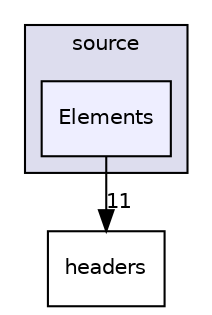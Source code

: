 digraph "source/Elements" {
  compound=true
  node [ fontsize="10", fontname="Helvetica"];
  edge [ labelfontsize="10", labelfontname="Helvetica"];
  subgraph clusterdir_b2f33c71d4aa5e7af42a1ca61ff5af1b {
    graph [ bgcolor="#ddddee", pencolor="black", label="source" fontname="Helvetica", fontsize="10", URL="dir_b2f33c71d4aa5e7af42a1ca61ff5af1b.html"]
  dir_a7dfa4e0bb9cb6a5a2753b9c17a404c4 [shape=box, label="Elements", style="filled", fillcolor="#eeeeff", pencolor="black", URL="dir_a7dfa4e0bb9cb6a5a2753b9c17a404c4.html"];
  }
  dir_7f57b1e41c5acd0e859ae5f3a2b075a9 [shape=box label="headers" URL="dir_7f57b1e41c5acd0e859ae5f3a2b075a9.html"];
  dir_a7dfa4e0bb9cb6a5a2753b9c17a404c4->dir_7f57b1e41c5acd0e859ae5f3a2b075a9 [headlabel="11", labeldistance=1.5 headhref="dir_000002_000000.html"];
}
